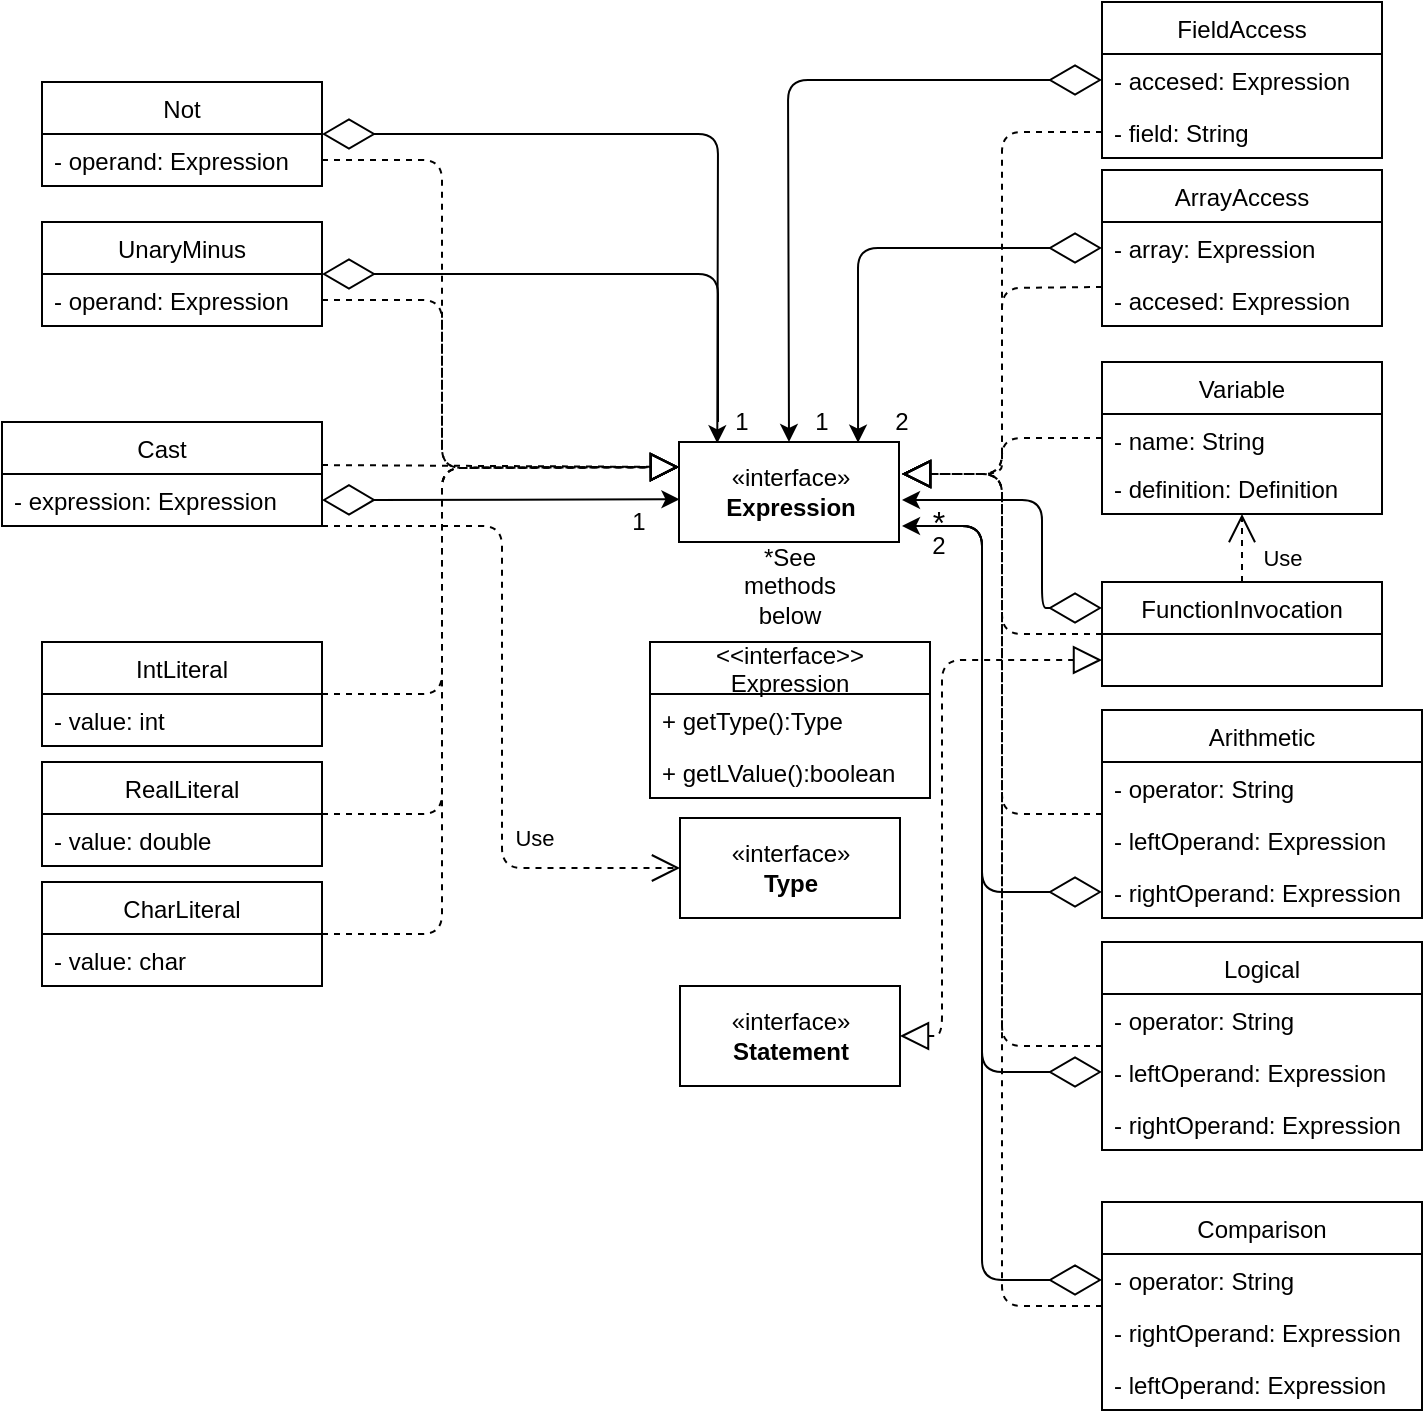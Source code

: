 <mxfile version="12.8.8" type="device"><diagram id="rMhp5k3sWFI_Fg1FpRu1" name="Page-1"><mxGraphModel dx="1185" dy="621" grid="1" gridSize="10" guides="1" tooltips="1" connect="1" arrows="1" fold="1" page="1" pageScale="1" pageWidth="827" pageHeight="1169" math="0" shadow="0"><root><mxCell id="0"/><mxCell id="1" parent="0"/><mxCell id="cFEHUksg9zxyj-eWa2Vb-6" value="Not" style="swimlane;fontStyle=0;childLayout=stackLayout;horizontal=1;startSize=26;fillColor=none;horizontalStack=0;resizeParent=1;resizeParentMax=0;resizeLast=0;collapsible=1;marginBottom=0;" parent="1" vertex="1"><mxGeometry x="40" y="50" width="140" height="52" as="geometry"/></mxCell><mxCell id="qy1-Stho4ZsMeDICrPf7-18" value="- operand: Expression" style="text;strokeColor=none;fillColor=none;align=left;verticalAlign=top;spacingLeft=4;spacingRight=4;overflow=hidden;rotatable=0;points=[[0,0.5],[1,0.5]];portConstraint=eastwest;" vertex="1" parent="cFEHUksg9zxyj-eWa2Vb-6"><mxGeometry y="26" width="140" height="26" as="geometry"/></mxCell><mxCell id="cFEHUksg9zxyj-eWa2Vb-7" value="UnaryMinus" style="swimlane;fontStyle=0;childLayout=stackLayout;horizontal=1;startSize=26;fillColor=none;horizontalStack=0;resizeParent=1;resizeParentMax=0;resizeLast=0;collapsible=1;marginBottom=0;" parent="1" vertex="1"><mxGeometry x="40" y="120" width="140" height="52" as="geometry"/></mxCell><mxCell id="qy1-Stho4ZsMeDICrPf7-17" value="- operand: Expression" style="text;strokeColor=none;fillColor=none;align=left;verticalAlign=top;spacingLeft=4;spacingRight=4;overflow=hidden;rotatable=0;points=[[0,0.5],[1,0.5]];portConstraint=eastwest;" vertex="1" parent="cFEHUksg9zxyj-eWa2Vb-7"><mxGeometry y="26" width="140" height="26" as="geometry"/></mxCell><mxCell id="cFEHUksg9zxyj-eWa2Vb-9" value="" style="endArrow=diamondThin;endFill=0;endSize=24;html=1;entryX=1;entryY=0.5;entryDx=0;entryDy=0;exitX=0.25;exitY=0;exitDx=0;exitDy=0;" parent="1" target="cFEHUksg9zxyj-eWa2Vb-7" edge="1"><mxGeometry width="160" relative="1" as="geometry"><mxPoint x="378" y="220" as="sourcePoint"/><mxPoint x="200" y="290" as="targetPoint"/><Array as="points"><mxPoint x="378" y="146"/></Array></mxGeometry></mxCell><mxCell id="cFEHUksg9zxyj-eWa2Vb-10" value="" style="endArrow=diamondThin;endFill=0;endSize=24;html=1;entryX=1;entryY=0.5;entryDx=0;entryDy=0;exitX=0.174;exitY=0.013;exitDx=0;exitDy=0;startArrow=classic;startFill=1;exitPerimeter=0;" parent="1" source="cFEHUksg9zxyj-eWa2Vb-62" target="cFEHUksg9zxyj-eWa2Vb-6" edge="1"><mxGeometry width="160" relative="1" as="geometry"><mxPoint x="378" y="220" as="sourcePoint"/><mxPoint x="200" y="290" as="targetPoint"/><Array as="points"><mxPoint x="378" y="76"/></Array></mxGeometry></mxCell><mxCell id="cFEHUksg9zxyj-eWa2Vb-11" value="1" style="text;html=1;strokeColor=none;fillColor=none;align=center;verticalAlign=middle;whiteSpace=wrap;rounded=0;" parent="1" vertex="1"><mxGeometry x="380" y="210" width="20" height="20" as="geometry"/></mxCell><mxCell id="cFEHUksg9zxyj-eWa2Vb-13" value="" style="endArrow=block;dashed=1;endFill=0;endSize=12;html=1;exitX=1;exitY=0.75;exitDx=0;exitDy=0;entryX=0;entryY=0.25;entryDx=0;entryDy=0;" parent="1" source="cFEHUksg9zxyj-eWa2Vb-7" target="cFEHUksg9zxyj-eWa2Vb-62" edge="1"><mxGeometry width="160" relative="1" as="geometry"><mxPoint x="190" y="160" as="sourcePoint"/><mxPoint x="343" y="220" as="targetPoint"/><Array as="points"><mxPoint x="240" y="159"/><mxPoint x="240" y="243"/></Array></mxGeometry></mxCell><mxCell id="cFEHUksg9zxyj-eWa2Vb-14" value="" style="endArrow=block;dashed=1;endFill=0;endSize=12;html=1;exitX=1;exitY=0.75;exitDx=0;exitDy=0;entryX=0;entryY=0.25;entryDx=0;entryDy=0;" parent="1" source="cFEHUksg9zxyj-eWa2Vb-6" target="cFEHUksg9zxyj-eWa2Vb-62" edge="1"><mxGeometry width="160" relative="1" as="geometry"><mxPoint x="190" y="90" as="sourcePoint"/><mxPoint x="343" y="246" as="targetPoint"/><Array as="points"><mxPoint x="240" y="89"/><mxPoint x="240" y="243"/></Array></mxGeometry></mxCell><mxCell id="cFEHUksg9zxyj-eWa2Vb-15" value="Cast" style="swimlane;fontStyle=0;childLayout=stackLayout;horizontal=1;startSize=26;fillColor=none;horizontalStack=0;resizeParent=1;resizeParentMax=0;resizeLast=0;collapsible=1;marginBottom=0;" parent="1" vertex="1"><mxGeometry x="20" y="220" width="160" height="52" as="geometry"/></mxCell><mxCell id="qy1-Stho4ZsMeDICrPf7-5" value="- expression: Expression" style="text;strokeColor=none;fillColor=none;align=left;verticalAlign=top;spacingLeft=4;spacingRight=4;overflow=hidden;rotatable=0;points=[[0,0.5],[1,0.5]];portConstraint=eastwest;" vertex="1" parent="cFEHUksg9zxyj-eWa2Vb-15"><mxGeometry y="26" width="160" height="26" as="geometry"/></mxCell><mxCell id="cFEHUksg9zxyj-eWa2Vb-16" value="" style="endArrow=block;dashed=1;endFill=0;endSize=12;html=1;exitX=1;exitY=0.414;exitDx=0;exitDy=0;entryX=0;entryY=0.25;entryDx=0;entryDy=0;exitPerimeter=0;" parent="1" source="cFEHUksg9zxyj-eWa2Vb-15" target="cFEHUksg9zxyj-eWa2Vb-62" edge="1"><mxGeometry width="160" relative="1" as="geometry"><mxPoint x="183" y="245.5" as="sourcePoint"/><mxPoint x="343" y="200" as="targetPoint"/></mxGeometry></mxCell><mxCell id="cFEHUksg9zxyj-eWa2Vb-17" value="" style="endArrow=diamondThin;endFill=0;endSize=24;html=1;exitX=0.002;exitY=0.573;exitDx=0;exitDy=0;startArrow=classic;startFill=1;exitPerimeter=0;" parent="1" source="cFEHUksg9zxyj-eWa2Vb-62" edge="1"><mxGeometry width="160" relative="1" as="geometry"><mxPoint x="343" y="259" as="sourcePoint"/><mxPoint x="180" y="259" as="targetPoint"/></mxGeometry></mxCell><mxCell id="cFEHUksg9zxyj-eWa2Vb-18" value="1" style="text;html=1;strokeColor=none;fillColor=none;align=center;verticalAlign=middle;whiteSpace=wrap;rounded=0;" parent="1" vertex="1"><mxGeometry x="330" y="260" width="17" height="20" as="geometry"/></mxCell><mxCell id="cFEHUksg9zxyj-eWa2Vb-19" value="«interface»&lt;br&gt;&lt;b&gt;Type&lt;/b&gt;" style="html=1;" parent="1" vertex="1"><mxGeometry x="359" y="418" width="110" height="50" as="geometry"/></mxCell><mxCell id="cFEHUksg9zxyj-eWa2Vb-20" value="Use" style="endArrow=open;endSize=12;dashed=1;html=1;exitX=1;exitY=1;exitDx=0;exitDy=0;entryX=0;entryY=0.5;entryDx=0;entryDy=0;" parent="1" source="cFEHUksg9zxyj-eWa2Vb-15" target="cFEHUksg9zxyj-eWa2Vb-19" edge="1"><mxGeometry x="0.584" y="15" width="160" relative="1" as="geometry"><mxPoint x="40" y="370" as="sourcePoint"/><mxPoint x="200" y="370" as="targetPoint"/><Array as="points"><mxPoint x="270" y="272"/><mxPoint x="270" y="443"/></Array><mxPoint as="offset"/></mxGeometry></mxCell><mxCell id="cFEHUksg9zxyj-eWa2Vb-22" value="IntLiteral" style="swimlane;fontStyle=0;childLayout=stackLayout;horizontal=1;startSize=26;fillColor=none;horizontalStack=0;resizeParent=1;resizeParentMax=0;resizeLast=0;collapsible=1;marginBottom=0;" parent="1" vertex="1"><mxGeometry x="40" y="330" width="140" height="52" as="geometry"/></mxCell><mxCell id="cFEHUksg9zxyj-eWa2Vb-23" value="- value: int" style="text;strokeColor=none;fillColor=none;align=left;verticalAlign=top;spacingLeft=4;spacingRight=4;overflow=hidden;rotatable=0;points=[[0,0.5],[1,0.5]];portConstraint=eastwest;" parent="cFEHUksg9zxyj-eWa2Vb-22" vertex="1"><mxGeometry y="26" width="140" height="26" as="geometry"/></mxCell><mxCell id="cFEHUksg9zxyj-eWa2Vb-24" value="RealLiteral" style="swimlane;fontStyle=0;childLayout=stackLayout;horizontal=1;startSize=26;fillColor=none;horizontalStack=0;resizeParent=1;resizeParentMax=0;resizeLast=0;collapsible=1;marginBottom=0;" parent="1" vertex="1"><mxGeometry x="40" y="390" width="140" height="52" as="geometry"/></mxCell><mxCell id="cFEHUksg9zxyj-eWa2Vb-25" value="- value: double" style="text;strokeColor=none;fillColor=none;align=left;verticalAlign=top;spacingLeft=4;spacingRight=4;overflow=hidden;rotatable=0;points=[[0,0.5],[1,0.5]];portConstraint=eastwest;" parent="cFEHUksg9zxyj-eWa2Vb-24" vertex="1"><mxGeometry y="26" width="140" height="26" as="geometry"/></mxCell><mxCell id="cFEHUksg9zxyj-eWa2Vb-26" value="CharLiteral" style="swimlane;fontStyle=0;childLayout=stackLayout;horizontal=1;startSize=26;fillColor=none;horizontalStack=0;resizeParent=1;resizeParentMax=0;resizeLast=0;collapsible=1;marginBottom=0;" parent="1" vertex="1"><mxGeometry x="40" y="450" width="140" height="52" as="geometry"/></mxCell><mxCell id="cFEHUksg9zxyj-eWa2Vb-27" value="- value: char" style="text;strokeColor=none;fillColor=none;align=left;verticalAlign=top;spacingLeft=4;spacingRight=4;overflow=hidden;rotatable=0;points=[[0,0.5],[1,0.5]];portConstraint=eastwest;" parent="cFEHUksg9zxyj-eWa2Vb-26" vertex="1"><mxGeometry y="26" width="140" height="26" as="geometry"/></mxCell><mxCell id="cFEHUksg9zxyj-eWa2Vb-28" value="" style="endArrow=block;dashed=1;endFill=0;endSize=12;html=1;exitX=1;exitY=0.5;exitDx=0;exitDy=0;entryX=0;entryY=0.25;entryDx=0;entryDy=0;" parent="1" source="cFEHUksg9zxyj-eWa2Vb-26" target="cFEHUksg9zxyj-eWa2Vb-62" edge="1"><mxGeometry width="160" relative="1" as="geometry"><mxPoint x="240" y="490.5" as="sourcePoint"/><mxPoint x="330" y="220" as="targetPoint"/><Array as="points"><mxPoint x="240" y="476"/><mxPoint x="240" y="243"/></Array></mxGeometry></mxCell><mxCell id="cFEHUksg9zxyj-eWa2Vb-29" value="" style="endArrow=block;dashed=1;endFill=0;endSize=12;html=1;exitX=1;exitY=0.5;exitDx=0;exitDy=0;entryX=0;entryY=0.25;entryDx=0;entryDy=0;" parent="1" source="cFEHUksg9zxyj-eWa2Vb-24" target="cFEHUksg9zxyj-eWa2Vb-62" edge="1"><mxGeometry width="160" relative="1" as="geometry"><mxPoint x="230" y="410" as="sourcePoint"/><mxPoint x="310" y="190" as="targetPoint"/><Array as="points"><mxPoint x="240" y="416"/><mxPoint x="240" y="243"/></Array></mxGeometry></mxCell><mxCell id="cFEHUksg9zxyj-eWa2Vb-30" value="" style="endArrow=block;dashed=1;endFill=0;endSize=12;html=1;exitX=1;exitY=0.5;exitDx=0;exitDy=0;entryX=0;entryY=0.25;entryDx=0;entryDy=0;" parent="1" source="cFEHUksg9zxyj-eWa2Vb-22" target="cFEHUksg9zxyj-eWa2Vb-62" edge="1"><mxGeometry width="160" relative="1" as="geometry"><mxPoint x="240" y="370" as="sourcePoint"/><mxPoint x="343" y="246" as="targetPoint"/><Array as="points"><mxPoint x="240" y="356"/><mxPoint x="240" y="243"/></Array></mxGeometry></mxCell><mxCell id="cFEHUksg9zxyj-eWa2Vb-33" value="" style="endArrow=diamondThin;endFill=0;endSize=24;html=1;entryX=0;entryY=0.5;entryDx=0;entryDy=0;startArrow=classic;startFill=1;exitX=0.5;exitY=0;exitDx=0;exitDy=0;" parent="1" source="cFEHUksg9zxyj-eWa2Vb-62" target="cFEHUksg9zxyj-eWa2Vb-31" edge="1"><mxGeometry width="160" relative="1" as="geometry"><mxPoint x="413" y="210" as="sourcePoint"/><mxPoint x="200" y="530" as="targetPoint"/><Array as="points"><mxPoint x="413" y="49"/></Array></mxGeometry></mxCell><mxCell id="cFEHUksg9zxyj-eWa2Vb-34" value="1" style="text;html=1;strokeColor=none;fillColor=none;align=center;verticalAlign=middle;whiteSpace=wrap;rounded=0;" parent="1" vertex="1"><mxGeometry x="420" y="210" width="20" height="20" as="geometry"/></mxCell><mxCell id="cFEHUksg9zxyj-eWa2Vb-36" value="" style="endArrow=diamondThin;endFill=0;endSize=24;html=1;exitX=0.814;exitY=0.007;exitDx=0;exitDy=0;startArrow=classic;startFill=1;exitPerimeter=0;entryX=0;entryY=0.5;entryDx=0;entryDy=0;" parent="1" source="cFEHUksg9zxyj-eWa2Vb-62" target="qy1-Stho4ZsMeDICrPf7-4" edge="1"><mxGeometry width="160" relative="1" as="geometry"><mxPoint x="448" y="220" as="sourcePoint"/><mxPoint x="560" y="154" as="targetPoint"/><Array as="points"><mxPoint x="448" y="133"/></Array></mxGeometry></mxCell><mxCell id="cFEHUksg9zxyj-eWa2Vb-37" value="2" style="text;html=1;strokeColor=none;fillColor=none;align=center;verticalAlign=middle;whiteSpace=wrap;rounded=0;" parent="1" vertex="1"><mxGeometry x="460" y="210" width="20" height="20" as="geometry"/></mxCell><mxCell id="cFEHUksg9zxyj-eWa2Vb-38" value="" style="endArrow=block;dashed=1;endFill=0;endSize=12;html=1;exitX=0;exitY=0.75;exitDx=0;exitDy=0;" parent="1" source="cFEHUksg9zxyj-eWa2Vb-35" edge="1"><mxGeometry width="160" relative="1" as="geometry"><mxPoint x="550" y="250" as="sourcePoint"/><mxPoint x="470" y="246" as="targetPoint"/><Array as="points"><mxPoint x="520" y="153"/><mxPoint x="520" y="246"/></Array></mxGeometry></mxCell><mxCell id="cFEHUksg9zxyj-eWa2Vb-39" value="" style="endArrow=block;dashed=1;endFill=0;endSize=12;html=1;exitX=0;exitY=0.5;exitDx=0;exitDy=0;" parent="1" source="cFEHUksg9zxyj-eWa2Vb-32" edge="1"><mxGeometry width="160" relative="1" as="geometry"><mxPoint x="550" y="260" as="sourcePoint"/><mxPoint x="470" y="246" as="targetPoint"/><Array as="points"><mxPoint x="520" y="75"/><mxPoint x="520" y="246"/></Array></mxGeometry></mxCell><mxCell id="cFEHUksg9zxyj-eWa2Vb-41" value="" style="endArrow=block;dashed=1;endFill=0;endSize=12;html=1;exitX=0;exitY=0.5;exitDx=0;exitDy=0;" parent="1" source="cFEHUksg9zxyj-eWa2Vb-40" edge="1"><mxGeometry width="160" relative="1" as="geometry"><mxPoint x="590" y="349" as="sourcePoint"/><mxPoint x="470" y="246" as="targetPoint"/><Array as="points"><mxPoint x="520" y="228"/><mxPoint x="520" y="246"/></Array></mxGeometry></mxCell><mxCell id="cFEHUksg9zxyj-eWa2Vb-42" value="FunctionInvocation" style="swimlane;fontStyle=0;childLayout=stackLayout;horizontal=1;startSize=26;fillColor=none;horizontalStack=0;resizeParent=1;resizeParentMax=0;resizeLast=0;collapsible=1;marginBottom=0;" parent="1" vertex="1"><mxGeometry x="570" y="300" width="140" height="52" as="geometry"/></mxCell><mxCell id="cFEHUksg9zxyj-eWa2Vb-43" value="Use" style="endArrow=open;endSize=12;dashed=1;html=1;exitX=0.5;exitY=0;exitDx=0;exitDy=0;entryX=0.5;entryY=1;entryDx=0;entryDy=0;" parent="1" source="cFEHUksg9zxyj-eWa2Vb-42" target="cFEHUksg9zxyj-eWa2Vb-40" edge="1"><mxGeometry x="-0.286" y="-20" width="160" relative="1" as="geometry"><mxPoint x="600" y="400" as="sourcePoint"/><mxPoint x="760" y="400" as="targetPoint"/><mxPoint as="offset"/></mxGeometry></mxCell><mxCell id="cFEHUksg9zxyj-eWa2Vb-44" value="" style="endArrow=diamondThin;endFill=0;endSize=24;html=1;entryX=0;entryY=0.25;entryDx=0;entryDy=0;startArrow=classic;startFill=1;" parent="1" target="cFEHUksg9zxyj-eWa2Vb-42" edge="1"><mxGeometry width="160" relative="1" as="geometry"><mxPoint x="470" y="259" as="sourcePoint"/><mxPoint x="200" y="530" as="targetPoint"/><Array as="points"><mxPoint x="540" y="259"/><mxPoint x="540" y="313"/></Array></mxGeometry></mxCell><mxCell id="cFEHUksg9zxyj-eWa2Vb-45" value="&lt;span style=&quot;font-weight: normal&quot;&gt;&lt;font style=&quot;font-size: 16px&quot;&gt;*&lt;/font&gt;&lt;/span&gt;" style="text;html=1;strokeColor=none;fillColor=none;align=center;verticalAlign=middle;whiteSpace=wrap;rounded=0;fontStyle=1" parent="1" vertex="1"><mxGeometry x="480" y="260" width="17" height="20" as="geometry"/></mxCell><mxCell id="cFEHUksg9zxyj-eWa2Vb-52" value="«interface»&lt;br&gt;&lt;b&gt;Statement&lt;/b&gt;" style="html=1;" parent="1" vertex="1"><mxGeometry x="359" y="502" width="110" height="50" as="geometry"/></mxCell><mxCell id="cFEHUksg9zxyj-eWa2Vb-53" value="" style="endArrow=block;dashed=1;endFill=0;endSize=12;html=1;entryX=0;entryY=0.75;entryDx=0;entryDy=0;exitX=1;exitY=0.5;exitDx=0;exitDy=0;startArrow=block;startFill=0;strokeWidth=1;startSize=12;" parent="1" source="cFEHUksg9zxyj-eWa2Vb-52" target="cFEHUksg9zxyj-eWa2Vb-42" edge="1"><mxGeometry width="160" relative="1" as="geometry"><mxPoint x="320" y="470" as="sourcePoint"/><mxPoint x="480" y="470" as="targetPoint"/><Array as="points"><mxPoint x="490" y="527"/><mxPoint x="490" y="339"/></Array></mxGeometry></mxCell><mxCell id="cFEHUksg9zxyj-eWa2Vb-54" value="" style="endArrow=block;dashed=1;endFill=0;endSize=12;html=1;strokeWidth=1;exitX=0;exitY=0.5;exitDx=0;exitDy=0;" parent="1" source="cFEHUksg9zxyj-eWa2Vb-46" edge="1"><mxGeometry width="160" relative="1" as="geometry"><mxPoint x="40" y="570" as="sourcePoint"/><mxPoint x="470" y="246" as="targetPoint"/><Array as="points"><mxPoint x="520" y="416"/><mxPoint x="520" y="246"/></Array></mxGeometry></mxCell><mxCell id="cFEHUksg9zxyj-eWa2Vb-55" value="" style="endArrow=block;dashed=1;endFill=0;endSize=12;html=1;strokeWidth=1;exitX=0;exitY=0.5;exitDx=0;exitDy=0;" parent="1" source="cFEHUksg9zxyj-eWa2Vb-48" edge="1"><mxGeometry width="160" relative="1" as="geometry"><mxPoint x="40" y="610" as="sourcePoint"/><mxPoint x="470" y="246" as="targetPoint"/><Array as="points"><mxPoint x="520" y="532"/><mxPoint x="520" y="456"/><mxPoint x="520" y="246"/></Array></mxGeometry></mxCell><mxCell id="cFEHUksg9zxyj-eWa2Vb-56" value="" style="endArrow=block;dashed=1;endFill=0;endSize=12;html=1;strokeWidth=1;exitX=0;exitY=0.5;exitDx=0;exitDy=0;" parent="1" source="cFEHUksg9zxyj-eWa2Vb-50" edge="1"><mxGeometry width="160" relative="1" as="geometry"><mxPoint x="40" y="650" as="sourcePoint"/><mxPoint x="470" y="246" as="targetPoint"/><Array as="points"><mxPoint x="520" y="662"/><mxPoint x="520" y="516"/><mxPoint x="520" y="246"/></Array></mxGeometry></mxCell><mxCell id="cFEHUksg9zxyj-eWa2Vb-57" value="" style="endArrow=diamondThin;endFill=0;endSize=24;html=1;strokeWidth=1;entryX=0;entryY=0.5;entryDx=0;entryDy=0;exitX=1;exitY=1;exitDx=0;exitDy=0;" parent="1" target="cFEHUksg9zxyj-eWa2Vb-51" edge="1"><mxGeometry width="160" relative="1" as="geometry"><mxPoint x="483" y="272" as="sourcePoint"/><mxPoint x="530" y="540" as="targetPoint"/><Array as="points"><mxPoint x="510" y="272"/><mxPoint x="510" y="529"/><mxPoint x="510" y="649"/></Array></mxGeometry></mxCell><mxCell id="cFEHUksg9zxyj-eWa2Vb-58" value="" style="endArrow=diamondThin;endFill=0;endSize=24;html=1;strokeWidth=1;entryX=0;entryY=0.5;entryDx=0;entryDy=0;exitX=1;exitY=1;exitDx=0;exitDy=0;" parent="1" edge="1"><mxGeometry width="160" relative="1" as="geometry"><mxPoint x="483" y="272" as="sourcePoint"/><mxPoint x="570" y="545" as="targetPoint"/><Array as="points"><mxPoint x="510" y="272"/><mxPoint x="510" y="469"/><mxPoint x="510" y="545"/></Array></mxGeometry></mxCell><mxCell id="cFEHUksg9zxyj-eWa2Vb-59" value="" style="endArrow=diamondThin;endFill=0;endSize=24;html=1;strokeWidth=1;entryX=0;entryY=0.5;entryDx=0;entryDy=0;startArrow=classic;startFill=1;" parent="1" target="cFEHUksg9zxyj-eWa2Vb-47" edge="1"><mxGeometry width="160" relative="1" as="geometry"><mxPoint x="470" y="272" as="sourcePoint"/><mxPoint x="160" y="670" as="targetPoint"/><Array as="points"><mxPoint x="510" y="272"/><mxPoint x="510" y="455"/></Array></mxGeometry></mxCell><mxCell id="cFEHUksg9zxyj-eWa2Vb-60" value="2" style="text;html=1;strokeColor=none;fillColor=none;align=center;verticalAlign=middle;whiteSpace=wrap;rounded=0;" parent="1" vertex="1"><mxGeometry x="480" y="272" width="17" height="20" as="geometry"/></mxCell><mxCell id="cFEHUksg9zxyj-eWa2Vb-61" value="" style="endArrow=block;dashed=1;endFill=0;endSize=12;html=1;strokeWidth=1;exitX=0;exitY=0.5;exitDx=0;exitDy=0;" parent="1" source="cFEHUksg9zxyj-eWa2Vb-42" edge="1"><mxGeometry width="160" relative="1" as="geometry"><mxPoint x="40" y="580" as="sourcePoint"/><mxPoint x="470" y="246" as="targetPoint"/><Array as="points"><mxPoint x="520" y="326"/><mxPoint x="520" y="246"/></Array></mxGeometry></mxCell><mxCell id="cFEHUksg9zxyj-eWa2Vb-62" value="«interface»&lt;br&gt;&lt;b&gt;Expression&lt;/b&gt;" style="html=1;" parent="1" vertex="1"><mxGeometry x="358.5" y="230" width="110" height="50" as="geometry"/></mxCell><mxCell id="cFEHUksg9zxyj-eWa2Vb-48" value="Logical" style="swimlane;fontStyle=0;childLayout=stackLayout;horizontal=1;startSize=26;fillColor=none;horizontalStack=0;resizeParent=1;resizeParentMax=0;resizeLast=0;collapsible=1;marginBottom=0;" parent="1" vertex="1"><mxGeometry x="570" y="480" width="160" height="104" as="geometry"/></mxCell><mxCell id="qy1-Stho4ZsMeDICrPf7-14" value="- operator: String" style="text;strokeColor=none;fillColor=none;align=left;verticalAlign=top;spacingLeft=4;spacingRight=4;overflow=hidden;rotatable=0;points=[[0,0.5],[1,0.5]];portConstraint=eastwest;" vertex="1" parent="cFEHUksg9zxyj-eWa2Vb-48"><mxGeometry y="26" width="160" height="26" as="geometry"/></mxCell><mxCell id="qy1-Stho4ZsMeDICrPf7-2" value="- leftOperand: Expression" style="text;strokeColor=none;fillColor=none;align=left;verticalAlign=top;spacingLeft=4;spacingRight=4;overflow=hidden;rotatable=0;points=[[0,0.5],[1,0.5]];portConstraint=eastwest;" vertex="1" parent="cFEHUksg9zxyj-eWa2Vb-48"><mxGeometry y="52" width="160" height="26" as="geometry"/></mxCell><mxCell id="qy1-Stho4ZsMeDICrPf7-16" value="- rightOperand: Expression" style="text;strokeColor=none;fillColor=none;align=left;verticalAlign=top;spacingLeft=4;spacingRight=4;overflow=hidden;rotatable=0;points=[[0,0.5],[1,0.5]];portConstraint=eastwest;" vertex="1" parent="cFEHUksg9zxyj-eWa2Vb-48"><mxGeometry y="78" width="160" height="26" as="geometry"/></mxCell><mxCell id="cFEHUksg9zxyj-eWa2Vb-46" value="Arithmetic" style="swimlane;fontStyle=0;childLayout=stackLayout;horizontal=1;startSize=26;fillColor=none;horizontalStack=0;resizeParent=1;resizeParentMax=0;resizeLast=0;collapsible=1;marginBottom=0;" parent="1" vertex="1"><mxGeometry x="570" y="364" width="160" height="104" as="geometry"/></mxCell><mxCell id="qy1-Stho4ZsMeDICrPf7-1" value="- operator: String" style="text;strokeColor=none;fillColor=none;align=left;verticalAlign=top;spacingLeft=4;spacingRight=4;overflow=hidden;rotatable=0;points=[[0,0.5],[1,0.5]];portConstraint=eastwest;" vertex="1" parent="cFEHUksg9zxyj-eWa2Vb-46"><mxGeometry y="26" width="160" height="26" as="geometry"/></mxCell><mxCell id="qy1-Stho4ZsMeDICrPf7-15" value="- leftOperand: Expression" style="text;strokeColor=none;fillColor=none;align=left;verticalAlign=top;spacingLeft=4;spacingRight=4;overflow=hidden;rotatable=0;points=[[0,0.5],[1,0.5]];portConstraint=eastwest;" vertex="1" parent="cFEHUksg9zxyj-eWa2Vb-46"><mxGeometry y="52" width="160" height="26" as="geometry"/></mxCell><mxCell id="cFEHUksg9zxyj-eWa2Vb-47" value="- rightOperand: Expression" style="text;strokeColor=none;fillColor=none;align=left;verticalAlign=top;spacingLeft=4;spacingRight=4;overflow=hidden;rotatable=0;points=[[0,0.5],[1,0.5]];portConstraint=eastwest;" parent="cFEHUksg9zxyj-eWa2Vb-46" vertex="1"><mxGeometry y="78" width="160" height="26" as="geometry"/></mxCell><mxCell id="cFEHUksg9zxyj-eWa2Vb-31" value="FieldAccess" style="swimlane;fontStyle=0;childLayout=stackLayout;horizontal=1;startSize=26;fillColor=none;horizontalStack=0;resizeParent=1;resizeParentMax=0;resizeLast=0;collapsible=1;marginBottom=0;" parent="1" vertex="1"><mxGeometry x="570" y="10" width="140" height="78" as="geometry"/></mxCell><mxCell id="qy1-Stho4ZsMeDICrPf7-13" value="- accesed: Expression" style="text;strokeColor=none;fillColor=none;align=left;verticalAlign=top;spacingLeft=4;spacingRight=4;overflow=hidden;rotatable=0;points=[[0,0.5],[1,0.5]];portConstraint=eastwest;" vertex="1" parent="cFEHUksg9zxyj-eWa2Vb-31"><mxGeometry y="26" width="140" height="26" as="geometry"/></mxCell><mxCell id="cFEHUksg9zxyj-eWa2Vb-32" value="- field: String" style="text;strokeColor=none;fillColor=none;align=left;verticalAlign=top;spacingLeft=4;spacingRight=4;overflow=hidden;rotatable=0;points=[[0,0.5],[1,0.5]];portConstraint=eastwest;" parent="cFEHUksg9zxyj-eWa2Vb-31" vertex="1"><mxGeometry y="52" width="140" height="26" as="geometry"/></mxCell><mxCell id="cFEHUksg9zxyj-eWa2Vb-50" value="Comparison" style="swimlane;fontStyle=0;childLayout=stackLayout;horizontal=1;startSize=26;fillColor=none;horizontalStack=0;resizeParent=1;resizeParentMax=0;resizeLast=0;collapsible=1;marginBottom=0;" parent="1" vertex="1"><mxGeometry x="570" y="610" width="160" height="104" as="geometry"/></mxCell><mxCell id="cFEHUksg9zxyj-eWa2Vb-51" value="- operator: String" style="text;strokeColor=none;fillColor=none;align=left;verticalAlign=top;spacingLeft=4;spacingRight=4;overflow=hidden;rotatable=0;points=[[0,0.5],[1,0.5]];portConstraint=eastwest;" parent="cFEHUksg9zxyj-eWa2Vb-50" vertex="1"><mxGeometry y="26" width="160" height="26" as="geometry"/></mxCell><mxCell id="qy1-Stho4ZsMeDICrPf7-7" value="- rightOperand: Expression" style="text;strokeColor=none;fillColor=none;align=left;verticalAlign=top;spacingLeft=4;spacingRight=4;overflow=hidden;rotatable=0;points=[[0,0.5],[1,0.5]];portConstraint=eastwest;" vertex="1" parent="cFEHUksg9zxyj-eWa2Vb-50"><mxGeometry y="52" width="160" height="26" as="geometry"/></mxCell><mxCell id="qy1-Stho4ZsMeDICrPf7-6" value="- leftOperand: Expression" style="text;strokeColor=none;fillColor=none;align=left;verticalAlign=top;spacingLeft=4;spacingRight=4;overflow=hidden;rotatable=0;points=[[0,0.5],[1,0.5]];portConstraint=eastwest;" vertex="1" parent="cFEHUksg9zxyj-eWa2Vb-50"><mxGeometry y="78" width="160" height="26" as="geometry"/></mxCell><mxCell id="qy1-Stho4ZsMeDICrPf7-10" value="*See methods below" style="text;html=1;strokeColor=none;fillColor=none;align=center;verticalAlign=middle;whiteSpace=wrap;rounded=0;" vertex="1" parent="1"><mxGeometry x="393.5" y="292" width="40" height="20" as="geometry"/></mxCell><mxCell id="cFEHUksg9zxyj-eWa2Vb-35" value="ArrayAccess" style="swimlane;fontStyle=0;childLayout=stackLayout;horizontal=1;startSize=26;fillColor=none;horizontalStack=0;resizeParent=1;resizeParentMax=0;resizeLast=0;collapsible=1;marginBottom=0;" parent="1" vertex="1"><mxGeometry x="570" y="94" width="140" height="78" as="geometry"/></mxCell><mxCell id="qy1-Stho4ZsMeDICrPf7-4" value="- array: Expression" style="text;strokeColor=none;fillColor=none;align=left;verticalAlign=top;spacingLeft=4;spacingRight=4;overflow=hidden;rotatable=0;points=[[0,0.5],[1,0.5]];portConstraint=eastwest;" vertex="1" parent="cFEHUksg9zxyj-eWa2Vb-35"><mxGeometry y="26" width="140" height="26" as="geometry"/></mxCell><mxCell id="qy1-Stho4ZsMeDICrPf7-3" value="- accesed: Expression" style="text;strokeColor=none;fillColor=none;align=left;verticalAlign=top;spacingLeft=4;spacingRight=4;overflow=hidden;rotatable=0;points=[[0,0.5],[1,0.5]];portConstraint=eastwest;" vertex="1" parent="cFEHUksg9zxyj-eWa2Vb-35"><mxGeometry y="52" width="140" height="26" as="geometry"/></mxCell><mxCell id="cFEHUksg9zxyj-eWa2Vb-40" value="Variable" style="swimlane;fontStyle=0;childLayout=stackLayout;horizontal=1;startSize=26;fillColor=none;horizontalStack=0;resizeParent=1;resizeParentMax=0;resizeLast=0;collapsible=1;marginBottom=0;" parent="1" vertex="1"><mxGeometry x="570" y="190" width="140" height="76" as="geometry"/></mxCell><mxCell id="qy1-Stho4ZsMeDICrPf7-19" value="- name: String" style="text;strokeColor=none;fillColor=none;align=left;verticalAlign=top;spacingLeft=4;spacingRight=4;overflow=hidden;rotatable=0;points=[[0,0.5],[1,0.5]];portConstraint=eastwest;" vertex="1" parent="cFEHUksg9zxyj-eWa2Vb-40"><mxGeometry y="26" width="140" height="24" as="geometry"/></mxCell><mxCell id="qy1-Stho4ZsMeDICrPf7-20" value="- definition: Definition" style="text;strokeColor=none;fillColor=none;align=left;verticalAlign=top;spacingLeft=4;spacingRight=4;overflow=hidden;rotatable=0;points=[[0,0.5],[1,0.5]];portConstraint=eastwest;" vertex="1" parent="cFEHUksg9zxyj-eWa2Vb-40"><mxGeometry y="50" width="140" height="26" as="geometry"/></mxCell><mxCell id="qy1-Stho4ZsMeDICrPf7-9" value="&lt;&lt;interface&gt;&gt;&#10;Expression" style="swimlane;fontStyle=0;childLayout=stackLayout;horizontal=1;startSize=26;fillColor=none;horizontalStack=0;resizeParent=1;resizeParentMax=0;resizeLast=0;collapsible=1;marginBottom=0;" vertex="1" parent="1"><mxGeometry x="344" y="330" width="140" height="78" as="geometry"/></mxCell><mxCell id="qy1-Stho4ZsMeDICrPf7-12" value="+ getType():Type" style="text;strokeColor=none;fillColor=none;align=left;verticalAlign=top;spacingLeft=4;spacingRight=4;overflow=hidden;rotatable=0;points=[[0,0.5],[1,0.5]];portConstraint=eastwest;" vertex="1" parent="qy1-Stho4ZsMeDICrPf7-9"><mxGeometry y="26" width="140" height="26" as="geometry"/></mxCell><mxCell id="qy1-Stho4ZsMeDICrPf7-11" value="+ getLValue():boolean" style="text;strokeColor=none;fillColor=none;align=left;verticalAlign=top;spacingLeft=4;spacingRight=4;overflow=hidden;rotatable=0;points=[[0,0.5],[1,0.5]];portConstraint=eastwest;" vertex="1" parent="qy1-Stho4ZsMeDICrPf7-9"><mxGeometry y="52" width="140" height="26" as="geometry"/></mxCell></root></mxGraphModel></diagram></mxfile>